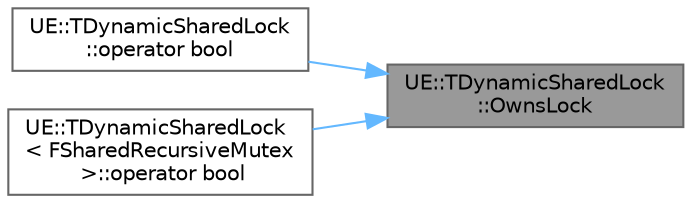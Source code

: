 digraph "UE::TDynamicSharedLock::OwnsLock"
{
 // INTERACTIVE_SVG=YES
 // LATEX_PDF_SIZE
  bgcolor="transparent";
  edge [fontname=Helvetica,fontsize=10,labelfontname=Helvetica,labelfontsize=10];
  node [fontname=Helvetica,fontsize=10,shape=box,height=0.2,width=0.4];
  rankdir="RL";
  Node1 [id="Node000001",label="UE::TDynamicSharedLock\l::OwnsLock",height=0.2,width=0.4,color="gray40", fillcolor="grey60", style="filled", fontcolor="black",tooltip="Returns true if this lock has its associated mutex locked."];
  Node1 -> Node2 [id="edge1_Node000001_Node000002",dir="back",color="steelblue1",style="solid",tooltip=" "];
  Node2 [id="Node000002",label="UE::TDynamicSharedLock\l::operator bool",height=0.2,width=0.4,color="grey40", fillcolor="white", style="filled",URL="$df/d46/classUE_1_1TDynamicSharedLock.html#ae0bcc9b7ed45db9df1c73ac61ff03063",tooltip="Returns true if this lock has its associated mutex locked."];
  Node1 -> Node3 [id="edge2_Node000001_Node000003",dir="back",color="steelblue1",style="solid",tooltip=" "];
  Node3 [id="Node000003",label="UE::TDynamicSharedLock\l\< FSharedRecursiveMutex\l \>::operator bool",height=0.2,width=0.4,color="grey40", fillcolor="white", style="filled",URL="$d3/d00/classUE_1_1TDynamicSharedLock_3_01FSharedRecursiveMutex_01_4.html#a99bfef8c3dd43055a61c418b9c70baea",tooltip=" "];
}
